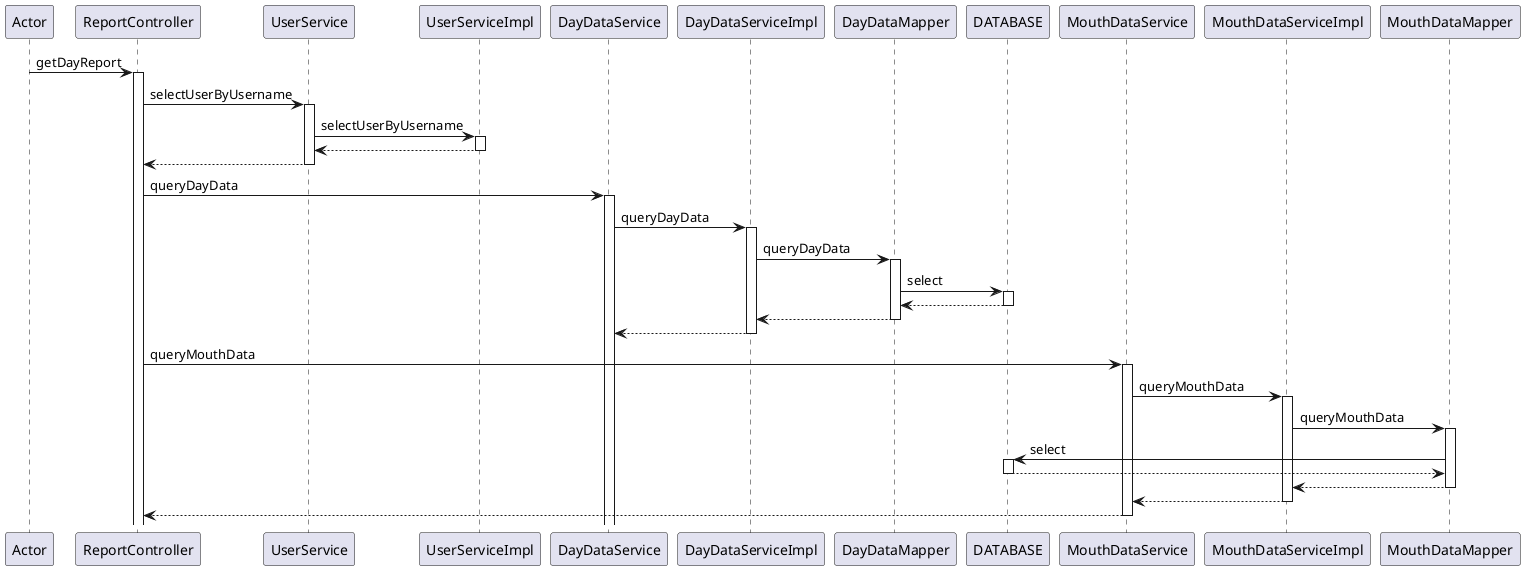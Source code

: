 @startuml
participant Actor
Actor -> ReportController : getDayReport
activate ReportController
ReportController -> UserService : selectUserByUsername
activate UserService
UserService -> UserServiceImpl : selectUserByUsername
activate UserServiceImpl
UserServiceImpl --> UserService
deactivate UserServiceImpl
UserService --> ReportController
deactivate UserService

ReportController -> DayDataService : queryDayData
activate DayDataService
DayDataService -> DayDataServiceImpl : queryDayData
activate DayDataServiceImpl
DayDataServiceImpl -> DayDataMapper : queryDayData
activate DayDataMapper
DayDataMapper -> DATABASE : select
activate DATABASE
DATABASE --> DayDataMapper
deactivate DATABASE
DayDataMapper --> DayDataServiceImpl
deactivate DayDataMapper
DayDataServiceImpl --> DayDataService
deactivate DayDataServiceImpl

ReportController -> MouthDataService : queryMouthData
activate MouthDataService
MouthDataService -> MouthDataServiceImpl : queryMouthData
activate MouthDataServiceImpl
MouthDataServiceImpl -> MouthDataMapper : queryMouthData
activate MouthDataMapper
MouthDataMapper -> DATABASE : select
activate DATABASE
DATABASE --> MouthDataMapper
deactivate DATABASE
MouthDataMapper --> MouthDataServiceImpl
deactivate MouthDataMapper
MouthDataServiceImpl --> MouthDataService
deactivate MouthDataServiceImpl


return
@enduml